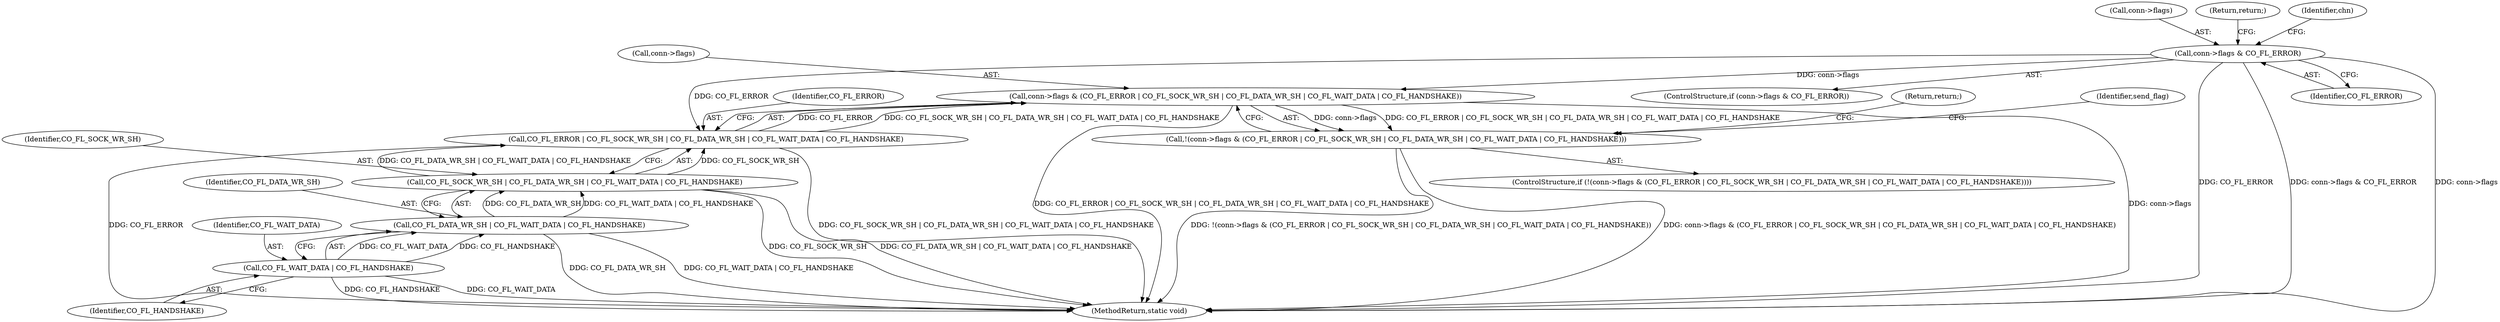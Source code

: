 digraph "0_haproxy_b4d05093bc89f71377230228007e69a1434c1a0c_1@pointer" {
"1000182" [label="(Call,conn->flags & (CO_FL_ERROR | CO_FL_SOCK_WR_SH | CO_FL_DATA_WR_SH | CO_FL_WAIT_DATA | CO_FL_HANDSHAKE))"];
"1000166" [label="(Call,conn->flags & CO_FL_ERROR)"];
"1000186" [label="(Call,CO_FL_ERROR | CO_FL_SOCK_WR_SH | CO_FL_DATA_WR_SH | CO_FL_WAIT_DATA | CO_FL_HANDSHAKE)"];
"1000188" [label="(Call,CO_FL_SOCK_WR_SH | CO_FL_DATA_WR_SH | CO_FL_WAIT_DATA | CO_FL_HANDSHAKE)"];
"1000190" [label="(Call,CO_FL_DATA_WR_SH | CO_FL_WAIT_DATA | CO_FL_HANDSHAKE)"];
"1000192" [label="(Call,CO_FL_WAIT_DATA | CO_FL_HANDSHAKE)"];
"1000181" [label="(Call,!(conn->flags & (CO_FL_ERROR | CO_FL_SOCK_WR_SH | CO_FL_DATA_WR_SH | CO_FL_WAIT_DATA | CO_FL_HANDSHAKE)))"];
"1000198" [label="(Identifier,send_flag)"];
"1000167" [label="(Call,conn->flags)"];
"1000182" [label="(Call,conn->flags & (CO_FL_ERROR | CO_FL_SOCK_WR_SH | CO_FL_DATA_WR_SH | CO_FL_WAIT_DATA | CO_FL_HANDSHAKE))"];
"1000181" [label="(Call,!(conn->flags & (CO_FL_ERROR | CO_FL_SOCK_WR_SH | CO_FL_DATA_WR_SH | CO_FL_WAIT_DATA | CO_FL_HANDSHAKE)))"];
"1000186" [label="(Call,CO_FL_ERROR | CO_FL_SOCK_WR_SH | CO_FL_DATA_WR_SH | CO_FL_WAIT_DATA | CO_FL_HANDSHAKE)"];
"1000282" [label="(MethodReturn,static void)"];
"1000188" [label="(Call,CO_FL_SOCK_WR_SH | CO_FL_DATA_WR_SH | CO_FL_WAIT_DATA | CO_FL_HANDSHAKE)"];
"1000192" [label="(Call,CO_FL_WAIT_DATA | CO_FL_HANDSHAKE)"];
"1000171" [label="(Return,return;)"];
"1000176" [label="(Identifier,chn)"];
"1000180" [label="(ControlStructure,if (!(conn->flags & (CO_FL_ERROR | CO_FL_SOCK_WR_SH | CO_FL_DATA_WR_SH | CO_FL_WAIT_DATA | CO_FL_HANDSHAKE))))"];
"1000281" [label="(Return,return;)"];
"1000165" [label="(ControlStructure,if (conn->flags & CO_FL_ERROR))"];
"1000189" [label="(Identifier,CO_FL_SOCK_WR_SH)"];
"1000183" [label="(Call,conn->flags)"];
"1000193" [label="(Identifier,CO_FL_WAIT_DATA)"];
"1000166" [label="(Call,conn->flags & CO_FL_ERROR)"];
"1000187" [label="(Identifier,CO_FL_ERROR)"];
"1000190" [label="(Call,CO_FL_DATA_WR_SH | CO_FL_WAIT_DATA | CO_FL_HANDSHAKE)"];
"1000191" [label="(Identifier,CO_FL_DATA_WR_SH)"];
"1000194" [label="(Identifier,CO_FL_HANDSHAKE)"];
"1000170" [label="(Identifier,CO_FL_ERROR)"];
"1000182" -> "1000181"  [label="AST: "];
"1000182" -> "1000186"  [label="CFG: "];
"1000183" -> "1000182"  [label="AST: "];
"1000186" -> "1000182"  [label="AST: "];
"1000181" -> "1000182"  [label="CFG: "];
"1000182" -> "1000282"  [label="DDG: CO_FL_ERROR | CO_FL_SOCK_WR_SH | CO_FL_DATA_WR_SH | CO_FL_WAIT_DATA | CO_FL_HANDSHAKE"];
"1000182" -> "1000282"  [label="DDG: conn->flags"];
"1000182" -> "1000181"  [label="DDG: conn->flags"];
"1000182" -> "1000181"  [label="DDG: CO_FL_ERROR | CO_FL_SOCK_WR_SH | CO_FL_DATA_WR_SH | CO_FL_WAIT_DATA | CO_FL_HANDSHAKE"];
"1000166" -> "1000182"  [label="DDG: conn->flags"];
"1000186" -> "1000182"  [label="DDG: CO_FL_ERROR"];
"1000186" -> "1000182"  [label="DDG: CO_FL_SOCK_WR_SH | CO_FL_DATA_WR_SH | CO_FL_WAIT_DATA | CO_FL_HANDSHAKE"];
"1000166" -> "1000165"  [label="AST: "];
"1000166" -> "1000170"  [label="CFG: "];
"1000167" -> "1000166"  [label="AST: "];
"1000170" -> "1000166"  [label="AST: "];
"1000171" -> "1000166"  [label="CFG: "];
"1000176" -> "1000166"  [label="CFG: "];
"1000166" -> "1000282"  [label="DDG: conn->flags & CO_FL_ERROR"];
"1000166" -> "1000282"  [label="DDG: conn->flags"];
"1000166" -> "1000282"  [label="DDG: CO_FL_ERROR"];
"1000166" -> "1000186"  [label="DDG: CO_FL_ERROR"];
"1000186" -> "1000188"  [label="CFG: "];
"1000187" -> "1000186"  [label="AST: "];
"1000188" -> "1000186"  [label="AST: "];
"1000186" -> "1000282"  [label="DDG: CO_FL_SOCK_WR_SH | CO_FL_DATA_WR_SH | CO_FL_WAIT_DATA | CO_FL_HANDSHAKE"];
"1000186" -> "1000282"  [label="DDG: CO_FL_ERROR"];
"1000188" -> "1000186"  [label="DDG: CO_FL_SOCK_WR_SH"];
"1000188" -> "1000186"  [label="DDG: CO_FL_DATA_WR_SH | CO_FL_WAIT_DATA | CO_FL_HANDSHAKE"];
"1000188" -> "1000190"  [label="CFG: "];
"1000189" -> "1000188"  [label="AST: "];
"1000190" -> "1000188"  [label="AST: "];
"1000188" -> "1000282"  [label="DDG: CO_FL_DATA_WR_SH | CO_FL_WAIT_DATA | CO_FL_HANDSHAKE"];
"1000188" -> "1000282"  [label="DDG: CO_FL_SOCK_WR_SH"];
"1000190" -> "1000188"  [label="DDG: CO_FL_DATA_WR_SH"];
"1000190" -> "1000188"  [label="DDG: CO_FL_WAIT_DATA | CO_FL_HANDSHAKE"];
"1000190" -> "1000192"  [label="CFG: "];
"1000191" -> "1000190"  [label="AST: "];
"1000192" -> "1000190"  [label="AST: "];
"1000190" -> "1000282"  [label="DDG: CO_FL_DATA_WR_SH"];
"1000190" -> "1000282"  [label="DDG: CO_FL_WAIT_DATA | CO_FL_HANDSHAKE"];
"1000192" -> "1000190"  [label="DDG: CO_FL_WAIT_DATA"];
"1000192" -> "1000190"  [label="DDG: CO_FL_HANDSHAKE"];
"1000192" -> "1000194"  [label="CFG: "];
"1000193" -> "1000192"  [label="AST: "];
"1000194" -> "1000192"  [label="AST: "];
"1000192" -> "1000282"  [label="DDG: CO_FL_HANDSHAKE"];
"1000192" -> "1000282"  [label="DDG: CO_FL_WAIT_DATA"];
"1000181" -> "1000180"  [label="AST: "];
"1000198" -> "1000181"  [label="CFG: "];
"1000281" -> "1000181"  [label="CFG: "];
"1000181" -> "1000282"  [label="DDG: !(conn->flags & (CO_FL_ERROR | CO_FL_SOCK_WR_SH | CO_FL_DATA_WR_SH | CO_FL_WAIT_DATA | CO_FL_HANDSHAKE))"];
"1000181" -> "1000282"  [label="DDG: conn->flags & (CO_FL_ERROR | CO_FL_SOCK_WR_SH | CO_FL_DATA_WR_SH | CO_FL_WAIT_DATA | CO_FL_HANDSHAKE)"];
}
